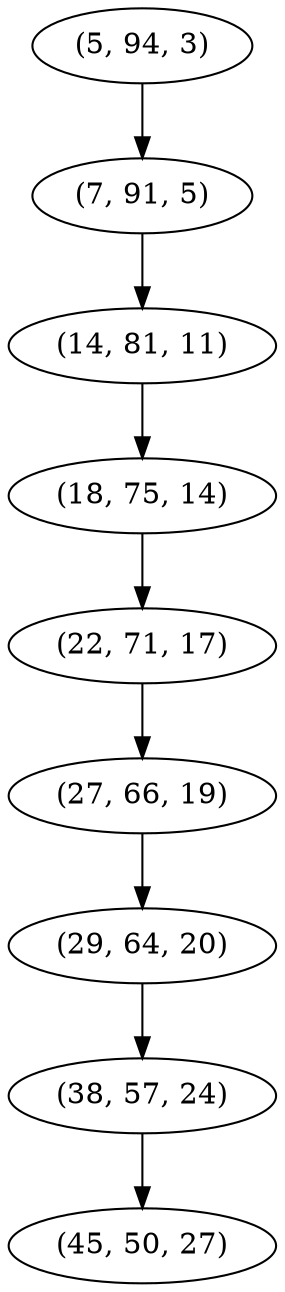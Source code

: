 digraph tree {
    "(5, 94, 3)";
    "(7, 91, 5)";
    "(14, 81, 11)";
    "(18, 75, 14)";
    "(22, 71, 17)";
    "(27, 66, 19)";
    "(29, 64, 20)";
    "(38, 57, 24)";
    "(45, 50, 27)";
    "(5, 94, 3)" -> "(7, 91, 5)";
    "(7, 91, 5)" -> "(14, 81, 11)";
    "(14, 81, 11)" -> "(18, 75, 14)";
    "(18, 75, 14)" -> "(22, 71, 17)";
    "(22, 71, 17)" -> "(27, 66, 19)";
    "(27, 66, 19)" -> "(29, 64, 20)";
    "(29, 64, 20)" -> "(38, 57, 24)";
    "(38, 57, 24)" -> "(45, 50, 27)";
}
